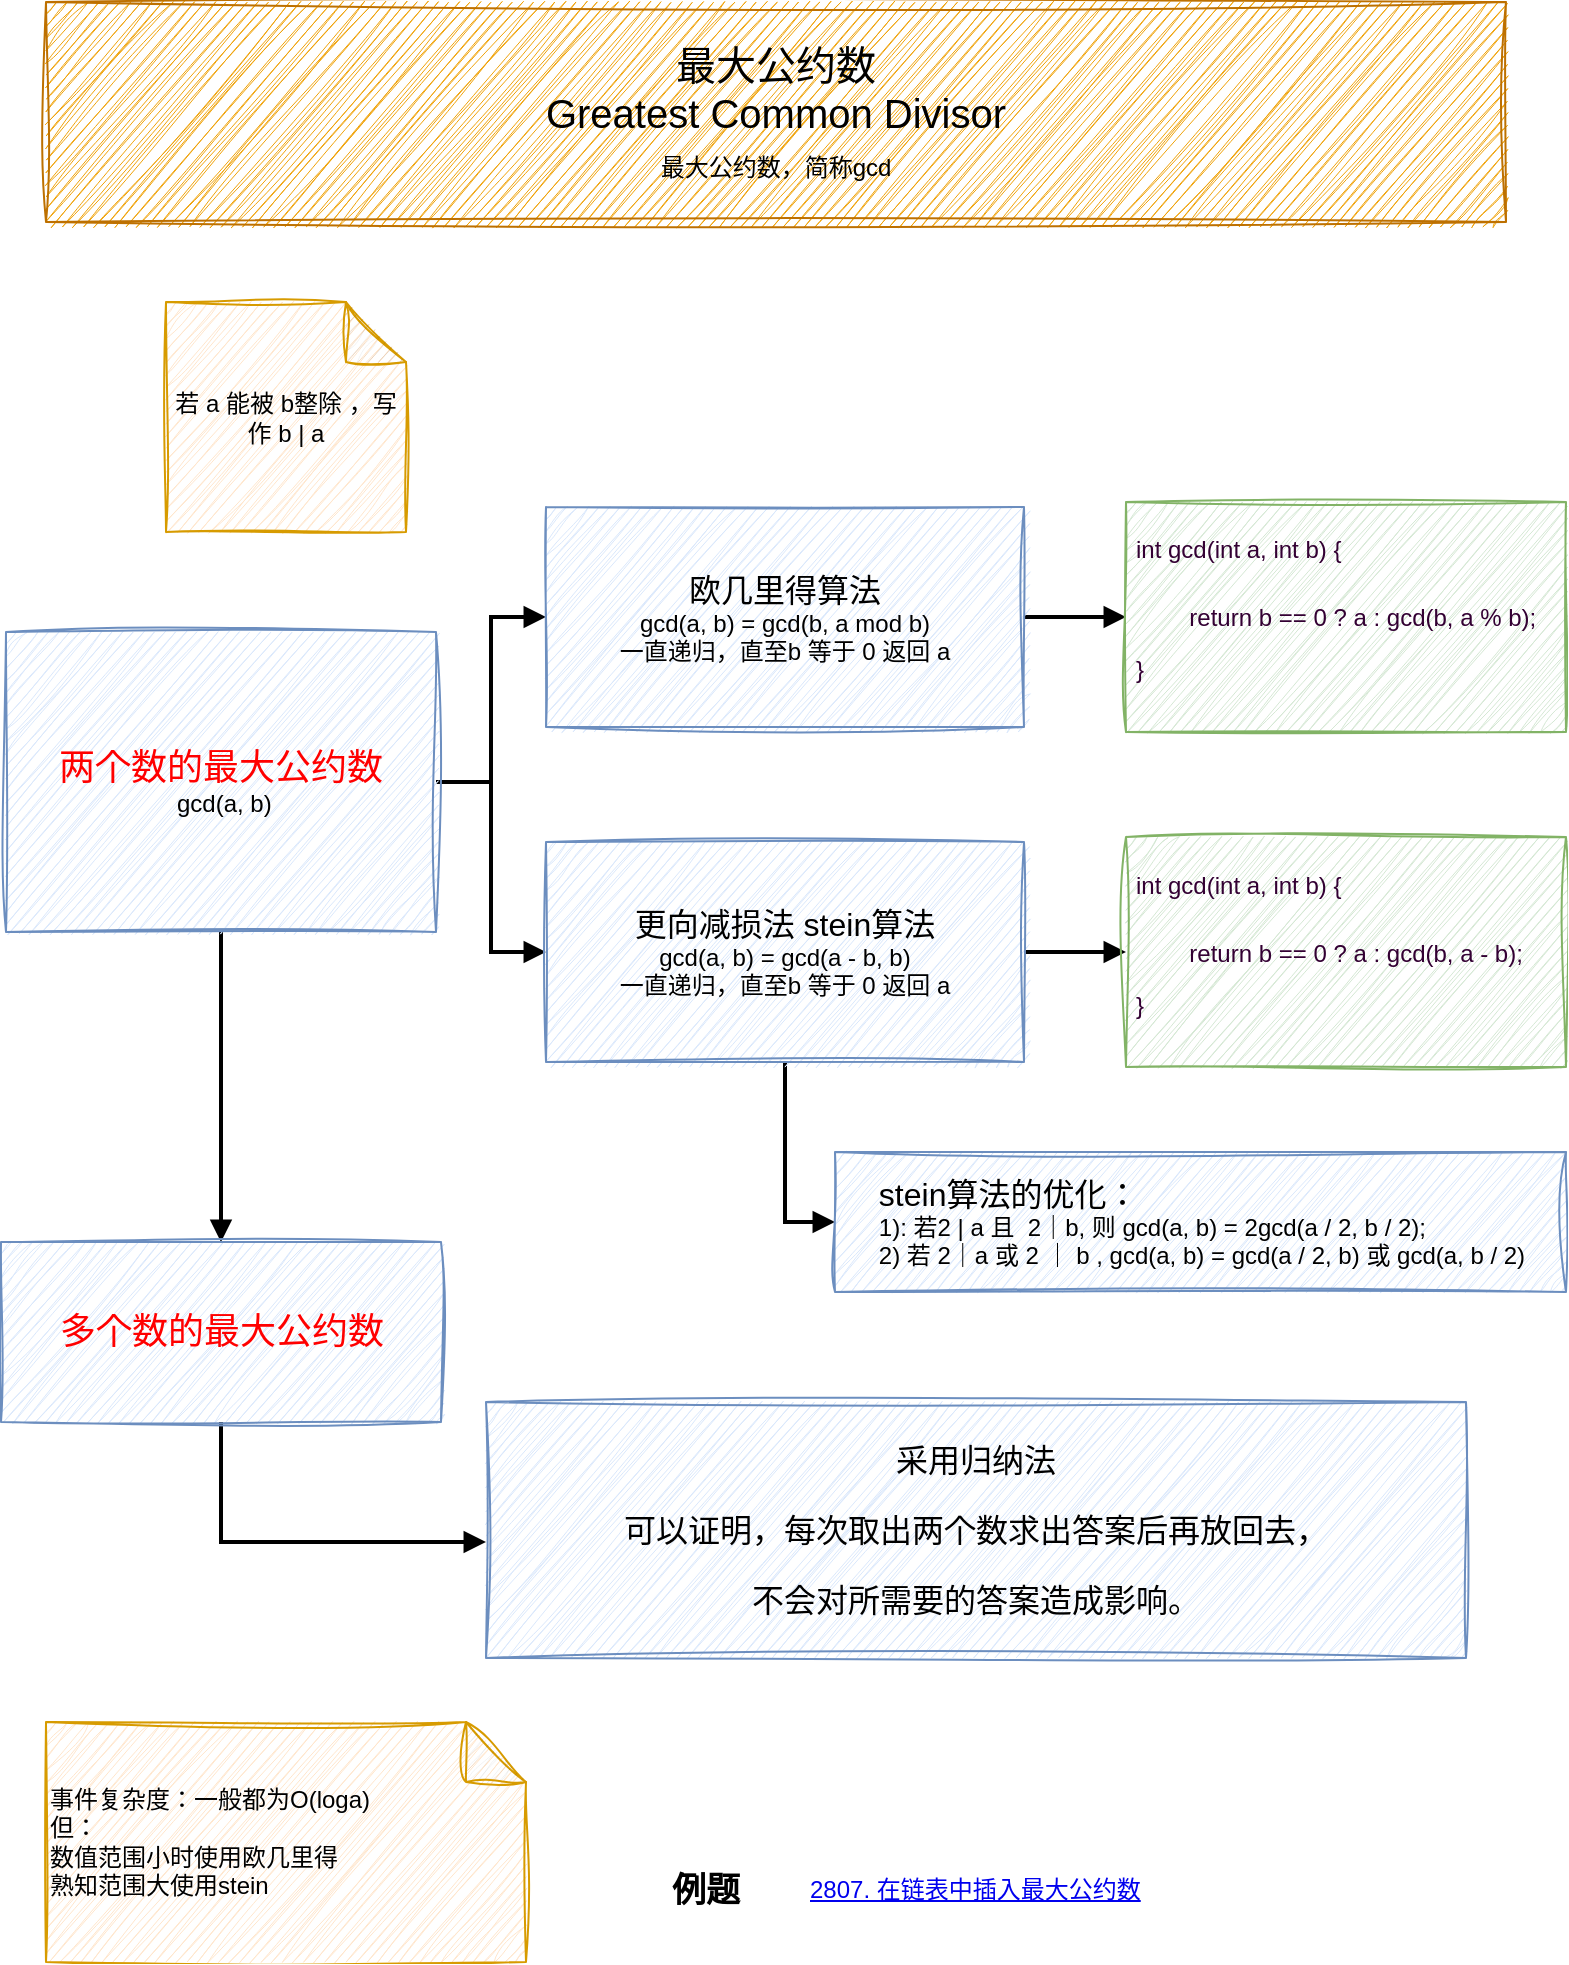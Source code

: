 <mxfile version="22.1.16" type="device">
  <diagram name="第 1 页" id="ccwRFj6gi90HpMFgmo3X">
    <mxGraphModel dx="1466" dy="941" grid="1" gridSize="10" guides="1" tooltips="1" connect="1" arrows="1" fold="1" page="1" pageScale="1" pageWidth="827" pageHeight="1169" math="0" shadow="0">
      <root>
        <mxCell id="0" />
        <mxCell id="1" parent="0" />
        <mxCell id="5v3CwFHxkucOS9xzEW_--1" value="&lt;font style=&quot;font-size: 20px;&quot;&gt;最大公约数&lt;br&gt;Greatest Common Divisor&lt;br style=&quot;border-color: var(--border-color); font-size: 12px;&quot;&gt;&lt;span style=&quot;font-size: 12px;&quot;&gt;最大公约数，简称gcd&lt;/span&gt;&lt;br&gt;&lt;/font&gt;" style="rounded=0;whiteSpace=wrap;html=1;sketch=1;curveFitting=1;jiggle=2;fillColor=#f0a30a;strokeColor=#BD7000;fontColor=#000000;" parent="1" vertex="1">
          <mxGeometry x="40" y="120" width="730" height="110" as="geometry" />
        </mxCell>
        <mxCell id="5v3CwFHxkucOS9xzEW_--17" style="edgeStyle=orthogonalEdgeStyle;shape=connector;rounded=0;orthogonalLoop=1;jettySize=auto;html=1;labelBackgroundColor=default;strokeColor=default;strokeWidth=2;align=center;verticalAlign=middle;fontFamily=Helvetica;fontSize=12;fontColor=default;endArrow=block;endFill=1;" parent="1" source="5v3CwFHxkucOS9xzEW_--4" target="5v3CwFHxkucOS9xzEW_--6" edge="1">
          <mxGeometry relative="1" as="geometry" />
        </mxCell>
        <mxCell id="5v3CwFHxkucOS9xzEW_--18" style="edgeStyle=orthogonalEdgeStyle;shape=connector;rounded=0;orthogonalLoop=1;jettySize=auto;html=1;labelBackgroundColor=default;strokeColor=default;strokeWidth=2;align=center;verticalAlign=middle;fontFamily=Helvetica;fontSize=12;fontColor=default;endArrow=block;endFill=1;" parent="1" source="5v3CwFHxkucOS9xzEW_--4" target="5v3CwFHxkucOS9xzEW_--9" edge="1">
          <mxGeometry relative="1" as="geometry" />
        </mxCell>
        <mxCell id="5v3CwFHxkucOS9xzEW_--26" style="edgeStyle=orthogonalEdgeStyle;shape=connector;rounded=0;orthogonalLoop=1;jettySize=auto;html=1;labelBackgroundColor=default;strokeColor=default;strokeWidth=2;align=center;verticalAlign=middle;fontFamily=Helvetica;fontSize=12;fontColor=default;endArrow=block;endFill=1;" parent="1" source="5v3CwFHxkucOS9xzEW_--4" target="5v3CwFHxkucOS9xzEW_--22" edge="1">
          <mxGeometry relative="1" as="geometry" />
        </mxCell>
        <mxCell id="5v3CwFHxkucOS9xzEW_--4" value="&lt;font style=&quot;&quot;&gt;&lt;font color=&quot;#ff0000&quot; style=&quot;font-size: 18px;&quot;&gt;两个数的最大公约数&lt;/font&gt;&lt;br&gt;&lt;/font&gt;&amp;nbsp;gcd(a, b)" style="rounded=0;whiteSpace=wrap;html=1;sketch=1;jiggle=2;curveFitting=1;strokeColor=#6c8ebf;align=center;verticalAlign=middle;fontFamily=Helvetica;fontSize=12;fontColor=default;fillColor=#dae8fc;" parent="1" vertex="1">
          <mxGeometry x="20" y="435" width="215" height="150" as="geometry" />
        </mxCell>
        <mxCell id="5v3CwFHxkucOS9xzEW_--16" style="edgeStyle=orthogonalEdgeStyle;shape=connector;rounded=0;orthogonalLoop=1;jettySize=auto;html=1;entryX=0;entryY=0.5;entryDx=0;entryDy=0;labelBackgroundColor=default;strokeColor=default;strokeWidth=2;align=center;verticalAlign=middle;fontFamily=Helvetica;fontSize=12;fontColor=default;endArrow=block;endFill=1;" parent="1" source="5v3CwFHxkucOS9xzEW_--6" target="5v3CwFHxkucOS9xzEW_--7" edge="1">
          <mxGeometry relative="1" as="geometry" />
        </mxCell>
        <mxCell id="5v3CwFHxkucOS9xzEW_--6" value="&lt;font style=&quot;font-size: 16px;&quot;&gt;&lt;font style=&quot;font-size: 16px;&quot;&gt;欧几里得算法&lt;/font&gt;&lt;br&gt;&lt;/font&gt;gcd(a, b) = gcd(b, a mod b)&lt;br&gt;一直递归，直至b 等于 0 返回 a" style="rounded=0;whiteSpace=wrap;html=1;sketch=1;jiggle=2;curveFitting=1;strokeColor=#6c8ebf;align=center;verticalAlign=middle;fontFamily=Helvetica;fontSize=12;fontColor=default;fillColor=#dae8fc;" parent="1" vertex="1">
          <mxGeometry x="290" y="372.5" width="239" height="110" as="geometry" />
        </mxCell>
        <mxCell id="5v3CwFHxkucOS9xzEW_--7" value="&lt;h1&gt;&lt;font color=&quot;#330033&quot;&gt;&lt;span style=&quot;background-color: initial; font-size: 12px; font-weight: normal;&quot;&gt;int gcd(int a, int b) {&lt;/span&gt;&lt;br&gt;&lt;/font&gt;&lt;/h1&gt;&lt;p&gt;&lt;span style=&quot;white-space: pre;&quot;&gt;&lt;font color=&quot;#330033&quot;&gt;&lt;span style=&quot;white-space: pre;&quot;&gt;&#x9;&lt;/span&gt;return b == 0 ? a : gcd(b, a % b); &#x9;&lt;/font&gt;&lt;/span&gt;&lt;/p&gt;&lt;p&gt;&lt;font color=&quot;#330033&quot;&gt;}&lt;/font&gt;&lt;/p&gt;" style="text;html=1;strokeColor=#82b366;fillColor=#d5e8d4;spacing=5;spacingTop=-20;whiteSpace=wrap;overflow=hidden;rounded=0;fontSize=12;fontFamily=Helvetica;sketch=1;curveFitting=1;jiggle=2;" parent="1" vertex="1">
          <mxGeometry x="580" y="370" width="220" height="115" as="geometry" />
        </mxCell>
        <mxCell id="5v3CwFHxkucOS9xzEW_--15" style="edgeStyle=orthogonalEdgeStyle;shape=connector;rounded=0;orthogonalLoop=1;jettySize=auto;html=1;entryX=0;entryY=0.5;entryDx=0;entryDy=0;labelBackgroundColor=default;strokeColor=default;strokeWidth=2;align=center;verticalAlign=middle;fontFamily=Helvetica;fontSize=12;fontColor=default;endArrow=block;endFill=1;" parent="1" source="5v3CwFHxkucOS9xzEW_--9" target="5v3CwFHxkucOS9xzEW_--10" edge="1">
          <mxGeometry relative="1" as="geometry" />
        </mxCell>
        <mxCell id="5v3CwFHxkucOS9xzEW_--20" style="edgeStyle=orthogonalEdgeStyle;shape=connector;rounded=0;orthogonalLoop=1;jettySize=auto;html=1;labelBackgroundColor=default;strokeColor=default;strokeWidth=2;align=center;verticalAlign=middle;fontFamily=Helvetica;fontSize=12;fontColor=default;endArrow=block;endFill=1;" parent="1" source="5v3CwFHxkucOS9xzEW_--9" target="5v3CwFHxkucOS9xzEW_--19" edge="1">
          <mxGeometry relative="1" as="geometry">
            <Array as="points">
              <mxPoint x="410" y="730" />
            </Array>
          </mxGeometry>
        </mxCell>
        <mxCell id="5v3CwFHxkucOS9xzEW_--9" value="&lt;font style=&quot;font-size: 16px;&quot;&gt;&lt;font style=&quot;font-size: 16px;&quot;&gt;更向减损法 stein算法&lt;/font&gt;&lt;br&gt;&lt;/font&gt;gcd(a, b) = gcd(a - b, b)&lt;br&gt;一直递归，直至b 等于 0 返回 a" style="rounded=0;whiteSpace=wrap;html=1;sketch=1;jiggle=2;curveFitting=1;strokeColor=#6c8ebf;align=center;verticalAlign=middle;fontFamily=Helvetica;fontSize=12;fontColor=default;fillColor=#dae8fc;" parent="1" vertex="1">
          <mxGeometry x="290" y="540" width="239" height="110" as="geometry" />
        </mxCell>
        <mxCell id="5v3CwFHxkucOS9xzEW_--10" value="&lt;h1&gt;&lt;font color=&quot;#330033&quot;&gt;&lt;span style=&quot;background-color: initial; font-size: 12px; font-weight: normal;&quot;&gt;int gcd(int a, int b) {&lt;/span&gt;&lt;br&gt;&lt;/font&gt;&lt;/h1&gt;&lt;p&gt;&lt;span style=&quot;white-space: pre;&quot;&gt;&lt;font color=&quot;#330033&quot;&gt;&lt;span style=&quot;white-space: pre;&quot;&gt;&#x9;&lt;/span&gt;return b == 0 ? a : gcd(b, a - b); &#x9;&lt;/font&gt;&lt;/span&gt;&lt;/p&gt;&lt;p&gt;&lt;font color=&quot;#330033&quot;&gt;}&lt;/font&gt;&lt;/p&gt;" style="text;html=1;strokeColor=#82b366;fillColor=#d5e8d4;spacing=5;spacingTop=-20;whiteSpace=wrap;overflow=hidden;rounded=0;fontSize=12;fontFamily=Helvetica;sketch=1;curveFitting=1;jiggle=2;" parent="1" vertex="1">
          <mxGeometry x="580" y="537.5" width="220" height="115" as="geometry" />
        </mxCell>
        <mxCell id="5v3CwFHxkucOS9xzEW_--19" value="&lt;div style=&quot;text-align: left;&quot;&gt;&lt;span style=&quot;font-size: 16px; background-color: initial;&quot;&gt;stein算法的优化：&lt;/span&gt;&lt;/div&gt;&lt;span style=&quot;&quot;&gt;&lt;div style=&quot;text-align: left;&quot;&gt;&lt;span style=&quot;background-color: initial;&quot;&gt;1): 若2 | a 且&amp;nbsp; 2｜b, 则 gcd(a, b) = 2gcd(a / 2, b / 2);&amp;nbsp;&lt;/span&gt;&lt;/div&gt;&lt;div style=&quot;text-align: left;&quot;&gt;&lt;span style=&quot;background-color: initial;&quot;&gt;2) 若 2｜a 或 2 ｜ b , gcd(a, b) = gcd(a / 2, b) 或 gcd(a, b / 2)&lt;/span&gt;&lt;/div&gt;&lt;/span&gt;" style="rounded=0;whiteSpace=wrap;html=1;sketch=1;jiggle=2;curveFitting=1;strokeColor=#6c8ebf;align=center;verticalAlign=middle;fontFamily=Helvetica;fontSize=12;fillColor=#dae8fc;" parent="1" vertex="1">
          <mxGeometry x="434.5" y="695" width="365.5" height="70" as="geometry" />
        </mxCell>
        <mxCell id="5v3CwFHxkucOS9xzEW_--21" value="若 a 能被 b整除 ，写作 b | a" style="shape=note;whiteSpace=wrap;html=1;backgroundOutline=1;darkOpacity=0.05;rounded=0;sketch=1;jiggle=2;curveFitting=1;strokeColor=#d79b00;align=center;verticalAlign=middle;fontFamily=Helvetica;fontSize=12;fillColor=#ffe6cc;" parent="1" vertex="1">
          <mxGeometry x="100" y="270" width="120" height="115" as="geometry" />
        </mxCell>
        <mxCell id="5v3CwFHxkucOS9xzEW_--25" value="" style="edgeStyle=orthogonalEdgeStyle;shape=connector;rounded=0;orthogonalLoop=1;jettySize=auto;html=1;labelBackgroundColor=default;strokeColor=default;strokeWidth=2;align=center;verticalAlign=middle;fontFamily=Helvetica;fontSize=12;fontColor=default;endArrow=block;endFill=1;" parent="1" source="5v3CwFHxkucOS9xzEW_--22" target="5v3CwFHxkucOS9xzEW_--24" edge="1">
          <mxGeometry relative="1" as="geometry">
            <Array as="points">
              <mxPoint x="128" y="890" />
            </Array>
          </mxGeometry>
        </mxCell>
        <mxCell id="5v3CwFHxkucOS9xzEW_--22" value="&lt;font style=&quot;&quot;&gt;&lt;font color=&quot;#ff0000&quot; style=&quot;font-size: 18px;&quot;&gt;多个数的最大公约数&lt;/font&gt;&lt;/font&gt;" style="rounded=0;whiteSpace=wrap;html=1;sketch=1;jiggle=2;curveFitting=1;strokeColor=#6c8ebf;align=center;verticalAlign=middle;fontFamily=Helvetica;fontSize=12;fontColor=default;fillColor=#dae8fc;" parent="1" vertex="1">
          <mxGeometry x="17.5" y="740" width="220" height="90" as="geometry" />
        </mxCell>
        <mxCell id="5v3CwFHxkucOS9xzEW_--24" value="&lt;div style=&quot;font-size: 16px;&quot;&gt;&lt;pre style=&quot;font-family: Menlo-Regular, monospace;&quot;&gt;采用归纳法&lt;/pre&gt;&lt;pre style=&quot;font-family: Menlo-Regular, monospace;&quot;&gt;可以证明，每次取出两个数求出答案后再放回去，&lt;/pre&gt;&lt;pre style=&quot;font-family: Menlo-Regular, monospace;&quot;&gt;不会对所需要的答案造成影响。&lt;/pre&gt;&lt;/div&gt;" style="rounded=0;whiteSpace=wrap;html=1;fillColor=#dae8fc;strokeColor=#6c8ebf;sketch=1;jiggle=2;curveFitting=1;" parent="1" vertex="1">
          <mxGeometry x="260" y="820" width="490" height="128" as="geometry" />
        </mxCell>
        <mxCell id="_irJpNABPWYYD-W4nNr6-1" value="&lt;div style=&quot;text-align: justify;&quot;&gt;&lt;span style=&quot;background-color: initial;&quot;&gt;&lt;font style=&quot;font-size: 12px;&quot;&gt;事件复杂度：一般都为O(loga)&lt;/font&gt;&lt;/span&gt;&lt;/div&gt;&lt;div style=&quot;text-align: justify;&quot;&gt;&lt;span style=&quot;background-color: initial;&quot;&gt;&lt;font style=&quot;font-size: 12px;&quot;&gt;但：&lt;/font&gt;&lt;/span&gt;&lt;/div&gt;&lt;div style=&quot;text-align: justify;&quot;&gt;&lt;span style=&quot;background-color: initial;&quot;&gt;&lt;font style=&quot;font-size: 12px;&quot;&gt;数值范围小时使用欧几里得&lt;/font&gt;&lt;/span&gt;&lt;/div&gt;&lt;div style=&quot;text-align: justify;&quot;&gt;&lt;span style=&quot;background-color: initial;&quot;&gt;&lt;font style=&quot;font-size: 12px;&quot;&gt;熟知范围大使用stein&lt;/font&gt;&lt;/span&gt;&lt;/div&gt;" style="shape=note;whiteSpace=wrap;html=1;backgroundOutline=1;darkOpacity=0.05;fillColor=#ffe6cc;strokeColor=#d79b00;sketch=1;curveFitting=1;jiggle=2;align=left;" parent="1" vertex="1">
          <mxGeometry x="40" y="980" width="240" height="120" as="geometry" />
        </mxCell>
        <mxCell id="SYYvGqkZexZ3KmKIhkkt-3" value="&lt;div class=&quot;flex items-start gap-2&quot;&gt;&lt;div class=&quot;text-title-large font-semibold text-text-primary dark:text-text-primary&quot;&gt;&lt;a class=&quot;no-underline hover:text-blue-s dark:hover:text-dark-blue-s truncate cursor-text whitespace-normal hover:!text-[inherit]&quot; href=&quot;https://leetcode.cn/problems/insert-greatest-common-divisors-in-linked-list/&quot;&gt;2807. 在链表中插入最大公约数&lt;/a&gt;&lt;div class=&quot;text-body ml-2 inline-flex items-center gap-2 py-1&quot;&gt;&lt;div class=&quot;inline-flex items-center space-x-2&quot;&gt;&lt;/div&gt;&lt;/div&gt;&lt;/div&gt;&lt;/div&gt;" style="text;whiteSpace=wrap;html=1;" vertex="1" parent="1">
          <mxGeometry x="420" y="1050" width="200" height="40" as="geometry" />
        </mxCell>
        <mxCell id="SYYvGqkZexZ3KmKIhkkt-7" value="&lt;b&gt;&lt;font style=&quot;font-size: 17px;&quot;&gt;例题&lt;/font&gt;&lt;/b&gt;" style="text;html=1;strokeColor=none;fillColor=none;align=center;verticalAlign=middle;whiteSpace=wrap;rounded=0;" vertex="1" parent="1">
          <mxGeometry x="340" y="1050" width="60" height="30" as="geometry" />
        </mxCell>
      </root>
    </mxGraphModel>
  </diagram>
</mxfile>
